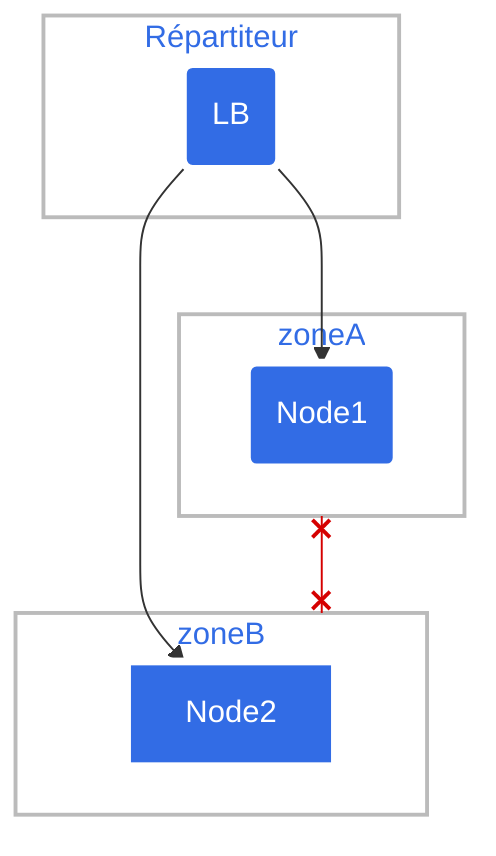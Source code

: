 ---
config:
  layout: fixed
---
flowchart TD
subgraph LB["Répartiteur"]
vip("LB")
end
subgraph zoneA["zoneA"]
n1("Node1")
end
subgraph zoneB["zoneB"]
n2["Node2"]
end
zoneA x--x zoneB
vip --> n1 & n2
vip:::k8s
n1:::k8s
n2:::k8s
zoneA:::cluster
zoneB:::cluster
LB:::cluster
classDef plain fill:#ddd,stroke:#fff,stroke-width:4px,color:#000
classDef k8s fill:#326ce5,stroke:#fff,stroke-width:4px,color:#fff
classDef cluster fill:#fff,stroke:#bbb,stroke-width:2px,color:#326ce5
linkStyle 0 stroke:#D50000,fill:none
